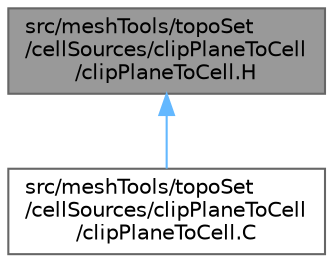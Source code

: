 digraph "src/meshTools/topoSet/cellSources/clipPlaneToCell/clipPlaneToCell.H"
{
 // LATEX_PDF_SIZE
  bgcolor="transparent";
  edge [fontname=Helvetica,fontsize=10,labelfontname=Helvetica,labelfontsize=10];
  node [fontname=Helvetica,fontsize=10,shape=box,height=0.2,width=0.4];
  Node1 [id="Node000001",label="src/meshTools/topoSet\l/cellSources/clipPlaneToCell\l/clipPlaneToCell.H",height=0.2,width=0.4,color="gray40", fillcolor="grey60", style="filled", fontcolor="black",tooltip=" "];
  Node1 -> Node2 [id="edge1_Node000001_Node000002",dir="back",color="steelblue1",style="solid",tooltip=" "];
  Node2 [id="Node000002",label="src/meshTools/topoSet\l/cellSources/clipPlaneToCell\l/clipPlaneToCell.C",height=0.2,width=0.4,color="grey40", fillcolor="white", style="filled",URL="$clipPlaneToCell_8C.html",tooltip=" "];
}
